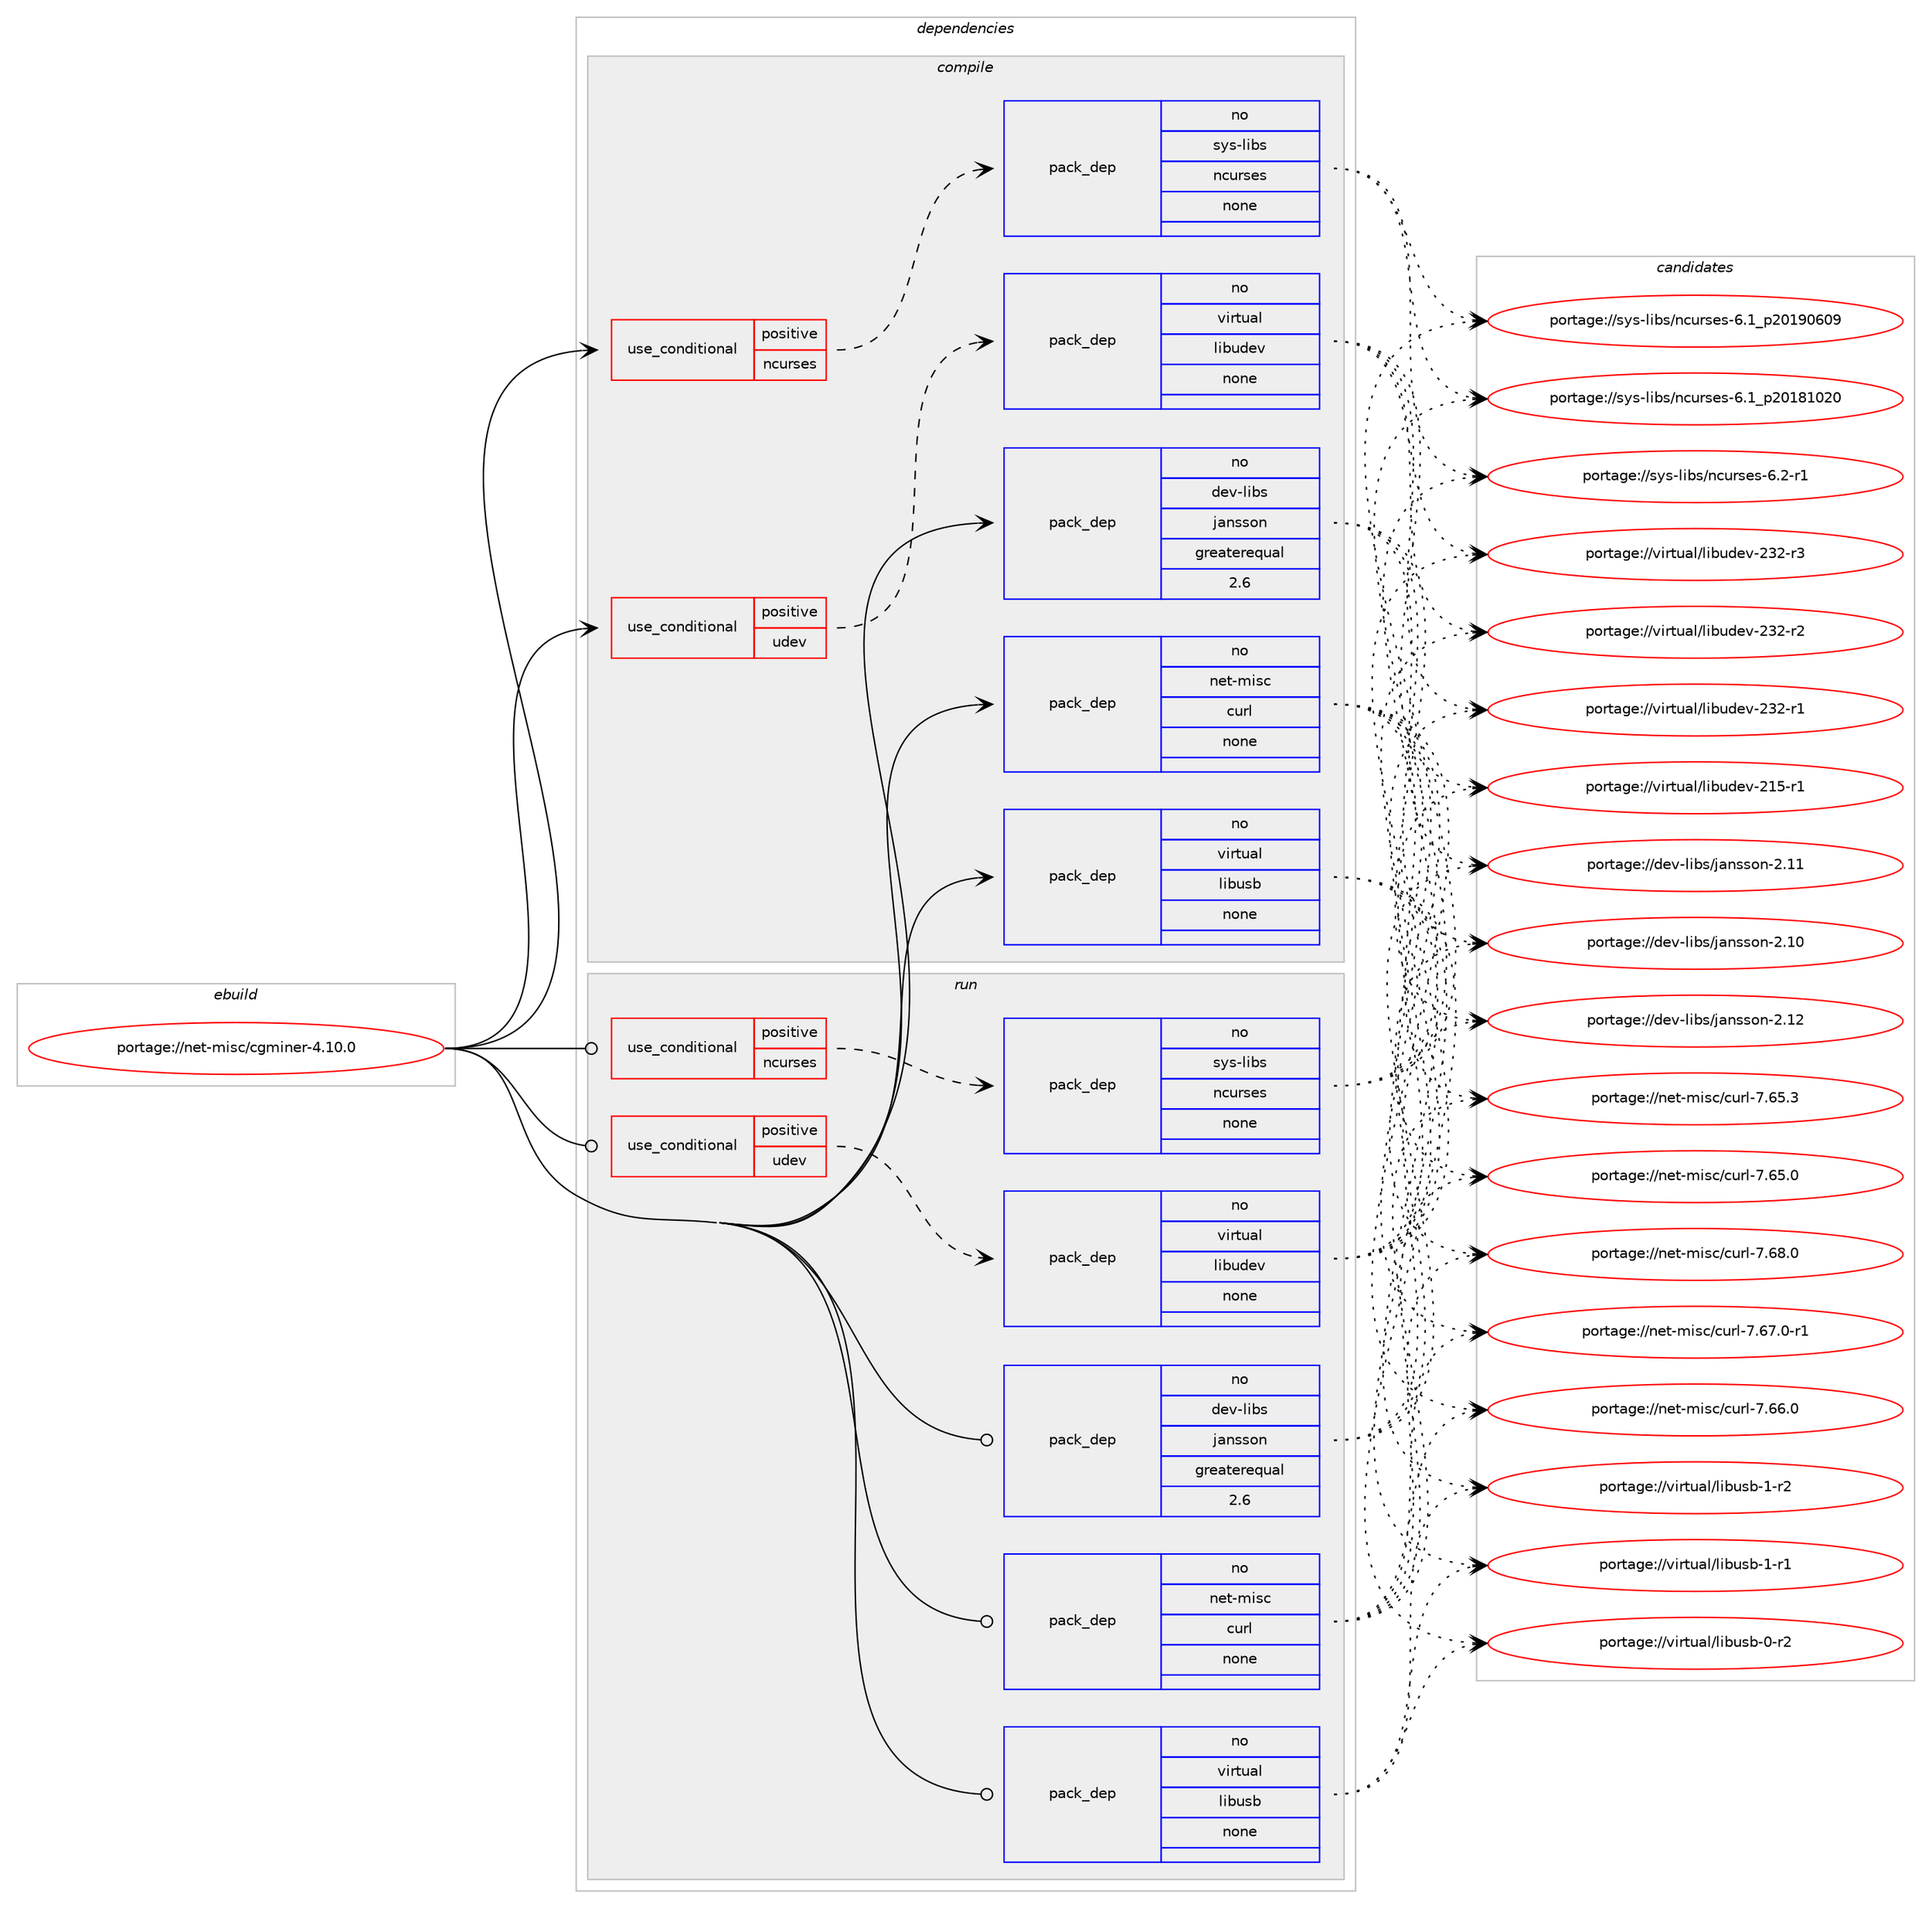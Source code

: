 digraph prolog {

# *************
# Graph options
# *************

newrank=true;
concentrate=true;
compound=true;
graph [rankdir=LR,fontname=Helvetica,fontsize=10,ranksep=1.5];#, ranksep=2.5, nodesep=0.2];
edge  [arrowhead=vee];
node  [fontname=Helvetica,fontsize=10];

# **********
# The ebuild
# **********

subgraph cluster_leftcol {
color=gray;
rank=same;
label=<<i>ebuild</i>>;
id [label="portage://net-misc/cgminer-4.10.0", color=red, width=4, href="../net-misc/cgminer-4.10.0.svg"];
}

# ****************
# The dependencies
# ****************

subgraph cluster_midcol {
color=gray;
label=<<i>dependencies</i>>;
subgraph cluster_compile {
fillcolor="#eeeeee";
style=filled;
label=<<i>compile</i>>;
subgraph cond17752 {
dependency83450 [label=<<TABLE BORDER="0" CELLBORDER="1" CELLSPACING="0" CELLPADDING="4"><TR><TD ROWSPAN="3" CELLPADDING="10">use_conditional</TD></TR><TR><TD>positive</TD></TR><TR><TD>ncurses</TD></TR></TABLE>>, shape=none, color=red];
subgraph pack64116 {
dependency83451 [label=<<TABLE BORDER="0" CELLBORDER="1" CELLSPACING="0" CELLPADDING="4" WIDTH="220"><TR><TD ROWSPAN="6" CELLPADDING="30">pack_dep</TD></TR><TR><TD WIDTH="110">no</TD></TR><TR><TD>sys-libs</TD></TR><TR><TD>ncurses</TD></TR><TR><TD>none</TD></TR><TR><TD></TD></TR></TABLE>>, shape=none, color=blue];
}
dependency83450:e -> dependency83451:w [weight=20,style="dashed",arrowhead="vee"];
}
id:e -> dependency83450:w [weight=20,style="solid",arrowhead="vee"];
subgraph cond17753 {
dependency83452 [label=<<TABLE BORDER="0" CELLBORDER="1" CELLSPACING="0" CELLPADDING="4"><TR><TD ROWSPAN="3" CELLPADDING="10">use_conditional</TD></TR><TR><TD>positive</TD></TR><TR><TD>udev</TD></TR></TABLE>>, shape=none, color=red];
subgraph pack64117 {
dependency83453 [label=<<TABLE BORDER="0" CELLBORDER="1" CELLSPACING="0" CELLPADDING="4" WIDTH="220"><TR><TD ROWSPAN="6" CELLPADDING="30">pack_dep</TD></TR><TR><TD WIDTH="110">no</TD></TR><TR><TD>virtual</TD></TR><TR><TD>libudev</TD></TR><TR><TD>none</TD></TR><TR><TD></TD></TR></TABLE>>, shape=none, color=blue];
}
dependency83452:e -> dependency83453:w [weight=20,style="dashed",arrowhead="vee"];
}
id:e -> dependency83452:w [weight=20,style="solid",arrowhead="vee"];
subgraph pack64118 {
dependency83454 [label=<<TABLE BORDER="0" CELLBORDER="1" CELLSPACING="0" CELLPADDING="4" WIDTH="220"><TR><TD ROWSPAN="6" CELLPADDING="30">pack_dep</TD></TR><TR><TD WIDTH="110">no</TD></TR><TR><TD>dev-libs</TD></TR><TR><TD>jansson</TD></TR><TR><TD>greaterequal</TD></TR><TR><TD>2.6</TD></TR></TABLE>>, shape=none, color=blue];
}
id:e -> dependency83454:w [weight=20,style="solid",arrowhead="vee"];
subgraph pack64119 {
dependency83455 [label=<<TABLE BORDER="0" CELLBORDER="1" CELLSPACING="0" CELLPADDING="4" WIDTH="220"><TR><TD ROWSPAN="6" CELLPADDING="30">pack_dep</TD></TR><TR><TD WIDTH="110">no</TD></TR><TR><TD>net-misc</TD></TR><TR><TD>curl</TD></TR><TR><TD>none</TD></TR><TR><TD></TD></TR></TABLE>>, shape=none, color=blue];
}
id:e -> dependency83455:w [weight=20,style="solid",arrowhead="vee"];
subgraph pack64120 {
dependency83456 [label=<<TABLE BORDER="0" CELLBORDER="1" CELLSPACING="0" CELLPADDING="4" WIDTH="220"><TR><TD ROWSPAN="6" CELLPADDING="30">pack_dep</TD></TR><TR><TD WIDTH="110">no</TD></TR><TR><TD>virtual</TD></TR><TR><TD>libusb</TD></TR><TR><TD>none</TD></TR><TR><TD></TD></TR></TABLE>>, shape=none, color=blue];
}
id:e -> dependency83456:w [weight=20,style="solid",arrowhead="vee"];
}
subgraph cluster_compileandrun {
fillcolor="#eeeeee";
style=filled;
label=<<i>compile and run</i>>;
}
subgraph cluster_run {
fillcolor="#eeeeee";
style=filled;
label=<<i>run</i>>;
subgraph cond17754 {
dependency83457 [label=<<TABLE BORDER="0" CELLBORDER="1" CELLSPACING="0" CELLPADDING="4"><TR><TD ROWSPAN="3" CELLPADDING="10">use_conditional</TD></TR><TR><TD>positive</TD></TR><TR><TD>ncurses</TD></TR></TABLE>>, shape=none, color=red];
subgraph pack64121 {
dependency83458 [label=<<TABLE BORDER="0" CELLBORDER="1" CELLSPACING="0" CELLPADDING="4" WIDTH="220"><TR><TD ROWSPAN="6" CELLPADDING="30">pack_dep</TD></TR><TR><TD WIDTH="110">no</TD></TR><TR><TD>sys-libs</TD></TR><TR><TD>ncurses</TD></TR><TR><TD>none</TD></TR><TR><TD></TD></TR></TABLE>>, shape=none, color=blue];
}
dependency83457:e -> dependency83458:w [weight=20,style="dashed",arrowhead="vee"];
}
id:e -> dependency83457:w [weight=20,style="solid",arrowhead="odot"];
subgraph cond17755 {
dependency83459 [label=<<TABLE BORDER="0" CELLBORDER="1" CELLSPACING="0" CELLPADDING="4"><TR><TD ROWSPAN="3" CELLPADDING="10">use_conditional</TD></TR><TR><TD>positive</TD></TR><TR><TD>udev</TD></TR></TABLE>>, shape=none, color=red];
subgraph pack64122 {
dependency83460 [label=<<TABLE BORDER="0" CELLBORDER="1" CELLSPACING="0" CELLPADDING="4" WIDTH="220"><TR><TD ROWSPAN="6" CELLPADDING="30">pack_dep</TD></TR><TR><TD WIDTH="110">no</TD></TR><TR><TD>virtual</TD></TR><TR><TD>libudev</TD></TR><TR><TD>none</TD></TR><TR><TD></TD></TR></TABLE>>, shape=none, color=blue];
}
dependency83459:e -> dependency83460:w [weight=20,style="dashed",arrowhead="vee"];
}
id:e -> dependency83459:w [weight=20,style="solid",arrowhead="odot"];
subgraph pack64123 {
dependency83461 [label=<<TABLE BORDER="0" CELLBORDER="1" CELLSPACING="0" CELLPADDING="4" WIDTH="220"><TR><TD ROWSPAN="6" CELLPADDING="30">pack_dep</TD></TR><TR><TD WIDTH="110">no</TD></TR><TR><TD>dev-libs</TD></TR><TR><TD>jansson</TD></TR><TR><TD>greaterequal</TD></TR><TR><TD>2.6</TD></TR></TABLE>>, shape=none, color=blue];
}
id:e -> dependency83461:w [weight=20,style="solid",arrowhead="odot"];
subgraph pack64124 {
dependency83462 [label=<<TABLE BORDER="0" CELLBORDER="1" CELLSPACING="0" CELLPADDING="4" WIDTH="220"><TR><TD ROWSPAN="6" CELLPADDING="30">pack_dep</TD></TR><TR><TD WIDTH="110">no</TD></TR><TR><TD>net-misc</TD></TR><TR><TD>curl</TD></TR><TR><TD>none</TD></TR><TR><TD></TD></TR></TABLE>>, shape=none, color=blue];
}
id:e -> dependency83462:w [weight=20,style="solid",arrowhead="odot"];
subgraph pack64125 {
dependency83463 [label=<<TABLE BORDER="0" CELLBORDER="1" CELLSPACING="0" CELLPADDING="4" WIDTH="220"><TR><TD ROWSPAN="6" CELLPADDING="30">pack_dep</TD></TR><TR><TD WIDTH="110">no</TD></TR><TR><TD>virtual</TD></TR><TR><TD>libusb</TD></TR><TR><TD>none</TD></TR><TR><TD></TD></TR></TABLE>>, shape=none, color=blue];
}
id:e -> dependency83463:w [weight=20,style="solid",arrowhead="odot"];
}
}

# **************
# The candidates
# **************

subgraph cluster_choices {
rank=same;
color=gray;
label=<<i>candidates</i>>;

subgraph choice64116 {
color=black;
nodesep=1;
choice11512111545108105981154711099117114115101115455446504511449 [label="portage://sys-libs/ncurses-6.2-r1", color=red, width=4,href="../sys-libs/ncurses-6.2-r1.svg"];
choice1151211154510810598115471109911711411510111545544649951125048495748544857 [label="portage://sys-libs/ncurses-6.1_p20190609", color=red, width=4,href="../sys-libs/ncurses-6.1_p20190609.svg"];
choice1151211154510810598115471109911711411510111545544649951125048495649485048 [label="portage://sys-libs/ncurses-6.1_p20181020", color=red, width=4,href="../sys-libs/ncurses-6.1_p20181020.svg"];
dependency83451:e -> choice11512111545108105981154711099117114115101115455446504511449:w [style=dotted,weight="100"];
dependency83451:e -> choice1151211154510810598115471109911711411510111545544649951125048495748544857:w [style=dotted,weight="100"];
dependency83451:e -> choice1151211154510810598115471109911711411510111545544649951125048495649485048:w [style=dotted,weight="100"];
}
subgraph choice64117 {
color=black;
nodesep=1;
choice118105114116117971084710810598117100101118455051504511451 [label="portage://virtual/libudev-232-r3", color=red, width=4,href="../virtual/libudev-232-r3.svg"];
choice118105114116117971084710810598117100101118455051504511450 [label="portage://virtual/libudev-232-r2", color=red, width=4,href="../virtual/libudev-232-r2.svg"];
choice118105114116117971084710810598117100101118455051504511449 [label="portage://virtual/libudev-232-r1", color=red, width=4,href="../virtual/libudev-232-r1.svg"];
choice118105114116117971084710810598117100101118455049534511449 [label="portage://virtual/libudev-215-r1", color=red, width=4,href="../virtual/libudev-215-r1.svg"];
dependency83453:e -> choice118105114116117971084710810598117100101118455051504511451:w [style=dotted,weight="100"];
dependency83453:e -> choice118105114116117971084710810598117100101118455051504511450:w [style=dotted,weight="100"];
dependency83453:e -> choice118105114116117971084710810598117100101118455051504511449:w [style=dotted,weight="100"];
dependency83453:e -> choice118105114116117971084710810598117100101118455049534511449:w [style=dotted,weight="100"];
}
subgraph choice64118 {
color=black;
nodesep=1;
choice100101118451081059811547106971101151151111104550464950 [label="portage://dev-libs/jansson-2.12", color=red, width=4,href="../dev-libs/jansson-2.12.svg"];
choice100101118451081059811547106971101151151111104550464949 [label="portage://dev-libs/jansson-2.11", color=red, width=4,href="../dev-libs/jansson-2.11.svg"];
choice100101118451081059811547106971101151151111104550464948 [label="portage://dev-libs/jansson-2.10", color=red, width=4,href="../dev-libs/jansson-2.10.svg"];
dependency83454:e -> choice100101118451081059811547106971101151151111104550464950:w [style=dotted,weight="100"];
dependency83454:e -> choice100101118451081059811547106971101151151111104550464949:w [style=dotted,weight="100"];
dependency83454:e -> choice100101118451081059811547106971101151151111104550464948:w [style=dotted,weight="100"];
}
subgraph choice64119 {
color=black;
nodesep=1;
choice1101011164510910511599479911711410845554654564648 [label="portage://net-misc/curl-7.68.0", color=red, width=4,href="../net-misc/curl-7.68.0.svg"];
choice11010111645109105115994799117114108455546545546484511449 [label="portage://net-misc/curl-7.67.0-r1", color=red, width=4,href="../net-misc/curl-7.67.0-r1.svg"];
choice1101011164510910511599479911711410845554654544648 [label="portage://net-misc/curl-7.66.0", color=red, width=4,href="../net-misc/curl-7.66.0.svg"];
choice1101011164510910511599479911711410845554654534651 [label="portage://net-misc/curl-7.65.3", color=red, width=4,href="../net-misc/curl-7.65.3.svg"];
choice1101011164510910511599479911711410845554654534648 [label="portage://net-misc/curl-7.65.0", color=red, width=4,href="../net-misc/curl-7.65.0.svg"];
dependency83455:e -> choice1101011164510910511599479911711410845554654564648:w [style=dotted,weight="100"];
dependency83455:e -> choice11010111645109105115994799117114108455546545546484511449:w [style=dotted,weight="100"];
dependency83455:e -> choice1101011164510910511599479911711410845554654544648:w [style=dotted,weight="100"];
dependency83455:e -> choice1101011164510910511599479911711410845554654534651:w [style=dotted,weight="100"];
dependency83455:e -> choice1101011164510910511599479911711410845554654534648:w [style=dotted,weight="100"];
}
subgraph choice64120 {
color=black;
nodesep=1;
choice1181051141161179710847108105981171159845494511450 [label="portage://virtual/libusb-1-r2", color=red, width=4,href="../virtual/libusb-1-r2.svg"];
choice1181051141161179710847108105981171159845494511449 [label="portage://virtual/libusb-1-r1", color=red, width=4,href="../virtual/libusb-1-r1.svg"];
choice1181051141161179710847108105981171159845484511450 [label="portage://virtual/libusb-0-r2", color=red, width=4,href="../virtual/libusb-0-r2.svg"];
dependency83456:e -> choice1181051141161179710847108105981171159845494511450:w [style=dotted,weight="100"];
dependency83456:e -> choice1181051141161179710847108105981171159845494511449:w [style=dotted,weight="100"];
dependency83456:e -> choice1181051141161179710847108105981171159845484511450:w [style=dotted,weight="100"];
}
subgraph choice64121 {
color=black;
nodesep=1;
choice11512111545108105981154711099117114115101115455446504511449 [label="portage://sys-libs/ncurses-6.2-r1", color=red, width=4,href="../sys-libs/ncurses-6.2-r1.svg"];
choice1151211154510810598115471109911711411510111545544649951125048495748544857 [label="portage://sys-libs/ncurses-6.1_p20190609", color=red, width=4,href="../sys-libs/ncurses-6.1_p20190609.svg"];
choice1151211154510810598115471109911711411510111545544649951125048495649485048 [label="portage://sys-libs/ncurses-6.1_p20181020", color=red, width=4,href="../sys-libs/ncurses-6.1_p20181020.svg"];
dependency83458:e -> choice11512111545108105981154711099117114115101115455446504511449:w [style=dotted,weight="100"];
dependency83458:e -> choice1151211154510810598115471109911711411510111545544649951125048495748544857:w [style=dotted,weight="100"];
dependency83458:e -> choice1151211154510810598115471109911711411510111545544649951125048495649485048:w [style=dotted,weight="100"];
}
subgraph choice64122 {
color=black;
nodesep=1;
choice118105114116117971084710810598117100101118455051504511451 [label="portage://virtual/libudev-232-r3", color=red, width=4,href="../virtual/libudev-232-r3.svg"];
choice118105114116117971084710810598117100101118455051504511450 [label="portage://virtual/libudev-232-r2", color=red, width=4,href="../virtual/libudev-232-r2.svg"];
choice118105114116117971084710810598117100101118455051504511449 [label="portage://virtual/libudev-232-r1", color=red, width=4,href="../virtual/libudev-232-r1.svg"];
choice118105114116117971084710810598117100101118455049534511449 [label="portage://virtual/libudev-215-r1", color=red, width=4,href="../virtual/libudev-215-r1.svg"];
dependency83460:e -> choice118105114116117971084710810598117100101118455051504511451:w [style=dotted,weight="100"];
dependency83460:e -> choice118105114116117971084710810598117100101118455051504511450:w [style=dotted,weight="100"];
dependency83460:e -> choice118105114116117971084710810598117100101118455051504511449:w [style=dotted,weight="100"];
dependency83460:e -> choice118105114116117971084710810598117100101118455049534511449:w [style=dotted,weight="100"];
}
subgraph choice64123 {
color=black;
nodesep=1;
choice100101118451081059811547106971101151151111104550464950 [label="portage://dev-libs/jansson-2.12", color=red, width=4,href="../dev-libs/jansson-2.12.svg"];
choice100101118451081059811547106971101151151111104550464949 [label="portage://dev-libs/jansson-2.11", color=red, width=4,href="../dev-libs/jansson-2.11.svg"];
choice100101118451081059811547106971101151151111104550464948 [label="portage://dev-libs/jansson-2.10", color=red, width=4,href="../dev-libs/jansson-2.10.svg"];
dependency83461:e -> choice100101118451081059811547106971101151151111104550464950:w [style=dotted,weight="100"];
dependency83461:e -> choice100101118451081059811547106971101151151111104550464949:w [style=dotted,weight="100"];
dependency83461:e -> choice100101118451081059811547106971101151151111104550464948:w [style=dotted,weight="100"];
}
subgraph choice64124 {
color=black;
nodesep=1;
choice1101011164510910511599479911711410845554654564648 [label="portage://net-misc/curl-7.68.0", color=red, width=4,href="../net-misc/curl-7.68.0.svg"];
choice11010111645109105115994799117114108455546545546484511449 [label="portage://net-misc/curl-7.67.0-r1", color=red, width=4,href="../net-misc/curl-7.67.0-r1.svg"];
choice1101011164510910511599479911711410845554654544648 [label="portage://net-misc/curl-7.66.0", color=red, width=4,href="../net-misc/curl-7.66.0.svg"];
choice1101011164510910511599479911711410845554654534651 [label="portage://net-misc/curl-7.65.3", color=red, width=4,href="../net-misc/curl-7.65.3.svg"];
choice1101011164510910511599479911711410845554654534648 [label="portage://net-misc/curl-7.65.0", color=red, width=4,href="../net-misc/curl-7.65.0.svg"];
dependency83462:e -> choice1101011164510910511599479911711410845554654564648:w [style=dotted,weight="100"];
dependency83462:e -> choice11010111645109105115994799117114108455546545546484511449:w [style=dotted,weight="100"];
dependency83462:e -> choice1101011164510910511599479911711410845554654544648:w [style=dotted,weight="100"];
dependency83462:e -> choice1101011164510910511599479911711410845554654534651:w [style=dotted,weight="100"];
dependency83462:e -> choice1101011164510910511599479911711410845554654534648:w [style=dotted,weight="100"];
}
subgraph choice64125 {
color=black;
nodesep=1;
choice1181051141161179710847108105981171159845494511450 [label="portage://virtual/libusb-1-r2", color=red, width=4,href="../virtual/libusb-1-r2.svg"];
choice1181051141161179710847108105981171159845494511449 [label="portage://virtual/libusb-1-r1", color=red, width=4,href="../virtual/libusb-1-r1.svg"];
choice1181051141161179710847108105981171159845484511450 [label="portage://virtual/libusb-0-r2", color=red, width=4,href="../virtual/libusb-0-r2.svg"];
dependency83463:e -> choice1181051141161179710847108105981171159845494511450:w [style=dotted,weight="100"];
dependency83463:e -> choice1181051141161179710847108105981171159845494511449:w [style=dotted,weight="100"];
dependency83463:e -> choice1181051141161179710847108105981171159845484511450:w [style=dotted,weight="100"];
}
}

}
